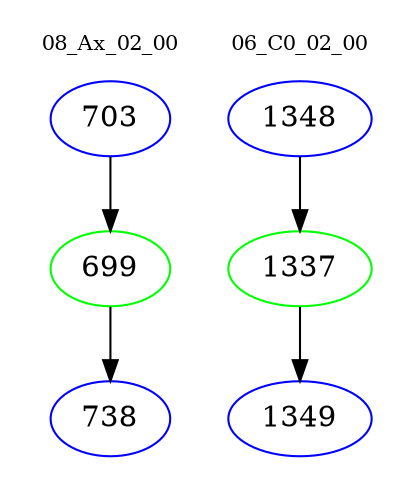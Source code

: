 digraph{
subgraph cluster_0 {
color = white
label = "08_Ax_02_00";
fontsize=10;
T0_703 [label="703", color="blue"]
T0_703 -> T0_699 [color="black"]
T0_699 [label="699", color="green"]
T0_699 -> T0_738 [color="black"]
T0_738 [label="738", color="blue"]
}
subgraph cluster_1 {
color = white
label = "06_C0_02_00";
fontsize=10;
T1_1348 [label="1348", color="blue"]
T1_1348 -> T1_1337 [color="black"]
T1_1337 [label="1337", color="green"]
T1_1337 -> T1_1349 [color="black"]
T1_1349 [label="1349", color="blue"]
}
}
